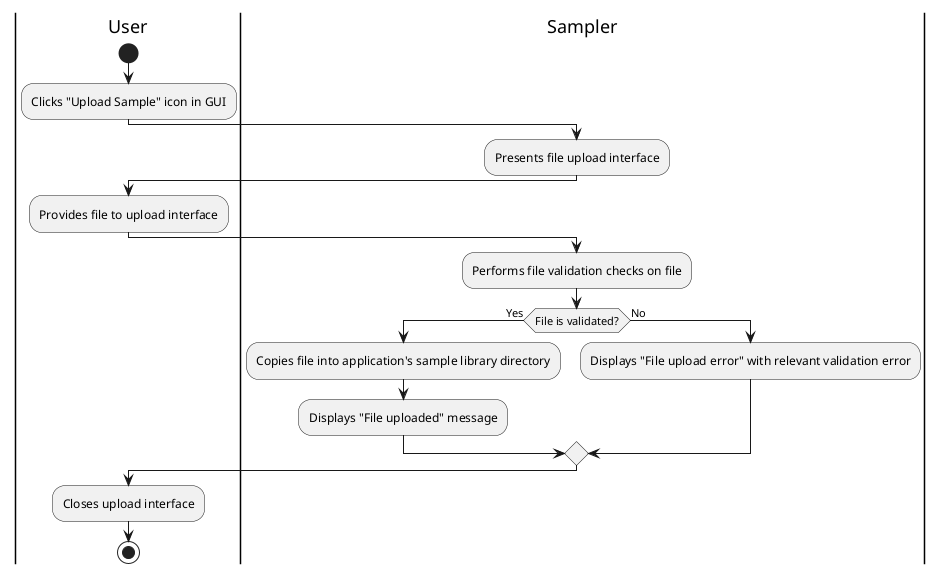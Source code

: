@startuml

|User|
start

:Clicks "Upload Sample" icon in GUI;

|Sampler|
:Presents file upload interface;

|User|
:Provides file to upload interface;

|Sampler|
:Performs file validation checks on file;
if (File is validated?) then (Yes)
    :Copies file into application's sample library directory;
    :Displays "File uploaded" message;

else (No)
:Displays "File upload error" with relevant validation error;
endif
|User|
:Closes upload interface;

|User|
stop

@enduml